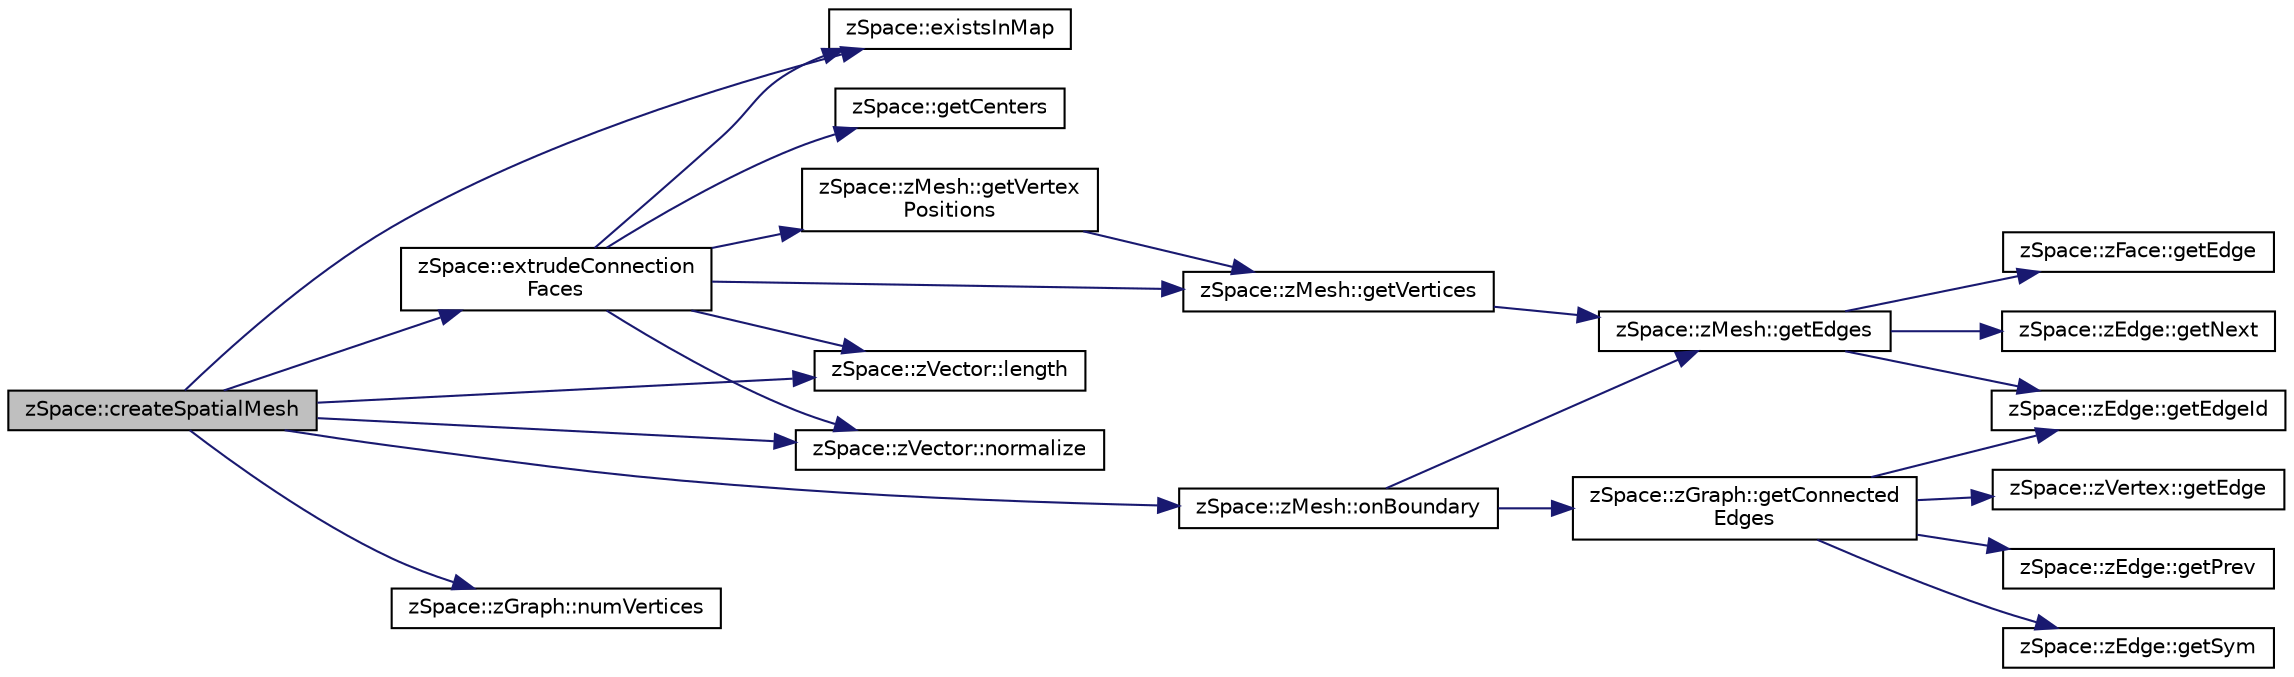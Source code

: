 digraph "zSpace::createSpatialMesh"
{
 // LATEX_PDF_SIZE
  edge [fontname="Helvetica",fontsize="10",labelfontname="Helvetica",labelfontsize="10"];
  node [fontname="Helvetica",fontsize="10",shape=record];
  rankdir="LR";
  Node7 [label="zSpace::createSpatialMesh",height=0.2,width=0.4,color="black", fillcolor="grey75", style="filled", fontcolor="black",tooltip="This method creates the polytopal mesh based on the input volume mesh and its center line graph."];
  Node7 -> Node8 [color="midnightblue",fontsize="10",style="solid",fontname="Helvetica"];
  Node8 [label="zSpace::existsInMap",height=0.2,width=0.4,color="black", fillcolor="white", style="filled",URL="$group__z_core_utilities.html#gaa8375b752d259554eef39b2c7985fa14",tooltip="This method checks if the input hashkey exists in the map."];
  Node7 -> Node9 [color="midnightblue",fontsize="10",style="solid",fontname="Helvetica"];
  Node9 [label="zSpace::extrudeConnection\lFaces",height=0.2,width=0.4,color="black", fillcolor="white", style="filled",URL="$group__z_spatial_structure.html#gab4c00e50a2b8f93f3b2d901d3c8a3055",tooltip=" "];
  Node9 -> Node10 [color="midnightblue",fontsize="10",style="solid",fontname="Helvetica"];
  Node10 [label="zSpace::getCenters",height=0.2,width=0.4,color="black", fillcolor="white", style="filled",URL="$group__z_graph_mesh_utilities.html#ga150a761e741dcc8e927aba87cc016de3",tooltip="This method computes the centers of a all edges or faces of a zGraph/zMesh."];
  Node9 -> Node11 [color="midnightblue",fontsize="10",style="solid",fontname="Helvetica"];
  Node11 [label="zSpace::zMesh::getVertices",height=0.2,width=0.4,color="black", fillcolor="white", style="filled",URL="$classz_space_1_1z_mesh.html#aa3010b8075e42f14efd4c3605085093b",tooltip="This method gets the vertices attached to input zEdge or zFace."];
  Node11 -> Node12 [color="midnightblue",fontsize="10",style="solid",fontname="Helvetica"];
  Node12 [label="zSpace::zMesh::getEdges",height=0.2,width=0.4,color="black", fillcolor="white", style="filled",URL="$classz_space_1_1z_mesh.html#aa705d823873a948a1b62723f24a921b2",tooltip="This method gets the edges of a zFace."];
  Node12 -> Node13 [color="midnightblue",fontsize="10",style="solid",fontname="Helvetica"];
  Node13 [label="zSpace::zFace::getEdge",height=0.2,width=0.4,color="black", fillcolor="white", style="filled",URL="$classz_space_1_1z_face.html#a69a14a515b179226aad1cbc3d7663163",tooltip="This method returns the associated edge of current zFace."];
  Node12 -> Node14 [color="midnightblue",fontsize="10",style="solid",fontname="Helvetica"];
  Node14 [label="zSpace::zEdge::getEdgeId",height=0.2,width=0.4,color="black", fillcolor="white", style="filled",URL="$classz_space_1_1z_edge.html#acd6947ccba055fa6c31d6d386fe68e12",tooltip="This method returns the edgeId of current zEdge."];
  Node12 -> Node15 [color="midnightblue",fontsize="10",style="solid",fontname="Helvetica"];
  Node15 [label="zSpace::zEdge::getNext",height=0.2,width=0.4,color="black", fillcolor="white", style="filled",URL="$classz_space_1_1z_edge.html#a3bce594c06fc4450ce8af3c0b98e2ae3",tooltip="This method returns the next edge of current zEdge."];
  Node9 -> Node16 [color="midnightblue",fontsize="10",style="solid",fontname="Helvetica"];
  Node16 [label="zSpace::zMesh::getVertex\lPositions",height=0.2,width=0.4,color="black", fillcolor="white", style="filled",URL="$classz_space_1_1z_mesh.html#acb04a75607dbcc07efd4709ecd1cb2db",tooltip="This method gets the vertex positions attached to input zEdge or zFace."];
  Node16 -> Node11 [color="midnightblue",fontsize="10",style="solid",fontname="Helvetica"];
  Node9 -> Node8 [color="midnightblue",fontsize="10",style="solid",fontname="Helvetica"];
  Node9 -> Node17 [color="midnightblue",fontsize="10",style="solid",fontname="Helvetica"];
  Node17 [label="zSpace::zVector::length",height=0.2,width=0.4,color="black", fillcolor="white", style="filled",URL="$classz_space_1_1z_vector.html#aa3e1fd350f48b30428f95e716a4e3400",tooltip="This method returns the magnitude/length of the zVector."];
  Node9 -> Node18 [color="midnightblue",fontsize="10",style="solid",fontname="Helvetica"];
  Node18 [label="zSpace::zVector::normalize",height=0.2,width=0.4,color="black", fillcolor="white", style="filled",URL="$classz_space_1_1z_vector.html#a27d075d5055bb92ddfe63fae4010339b",tooltip="This method normalizes the vector to unit length."];
  Node7 -> Node19 [color="midnightblue",fontsize="10",style="solid",fontname="Helvetica"];
  Node19 [label="zSpace::zGraph::numVertices",height=0.2,width=0.4,color="black", fillcolor="white", style="filled",URL="$classz_space_1_1z_graph.html#a32a9a23b93c41033485543e0768e7f6a",tooltip="This method returns the number of vertices in the graph or mesh."];
  Node7 -> Node20 [color="midnightblue",fontsize="10",style="solid",fontname="Helvetica"];
  Node20 [label="zSpace::zMesh::onBoundary",height=0.2,width=0.4,color="black", fillcolor="white", style="filled",URL="$classz_space_1_1z_mesh.html#aca5218f8a8b5c5f1cde25440d08c57d6",tooltip="This method determines if input zVertex or zEdge or zFace is on the boundary."];
  Node20 -> Node21 [color="midnightblue",fontsize="10",style="solid",fontname="Helvetica"];
  Node21 [label="zSpace::zGraph::getConnected\lEdges",height=0.2,width=0.4,color="black", fillcolor="white", style="filled",URL="$classz_space_1_1z_graph.html#ab623e9a3bfc70e1f140b911cb0645bd2",tooltip="This method gets the edges connected to input zVertex or zEdge."];
  Node21 -> Node22 [color="midnightblue",fontsize="10",style="solid",fontname="Helvetica"];
  Node22 [label="zSpace::zVertex::getEdge",height=0.2,width=0.4,color="black", fillcolor="white", style="filled",URL="$classz_space_1_1z_vertex.html#a7d187864963f642666b8c3bcfecee6e9",tooltip="This method returns the associated edge of current zVertex."];
  Node21 -> Node14 [color="midnightblue",fontsize="10",style="solid",fontname="Helvetica"];
  Node21 -> Node23 [color="midnightblue",fontsize="10",style="solid",fontname="Helvetica"];
  Node23 [label="zSpace::zEdge::getPrev",height=0.2,width=0.4,color="black", fillcolor="white", style="filled",URL="$classz_space_1_1z_edge.html#a01d9d153f7c5ec381474e815384f7d30",tooltip="This method returns the previous edge of current zEdge."];
  Node21 -> Node24 [color="midnightblue",fontsize="10",style="solid",fontname="Helvetica"];
  Node24 [label="zSpace::zEdge::getSym",height=0.2,width=0.4,color="black", fillcolor="white", style="filled",URL="$classz_space_1_1z_edge.html#a461679ac74cc371ad32e94092848f536",tooltip="This method returns the symmetry edge of current zEdge."];
  Node20 -> Node12 [color="midnightblue",fontsize="10",style="solid",fontname="Helvetica"];
  Node7 -> Node17 [color="midnightblue",fontsize="10",style="solid",fontname="Helvetica"];
  Node7 -> Node18 [color="midnightblue",fontsize="10",style="solid",fontname="Helvetica"];
}
